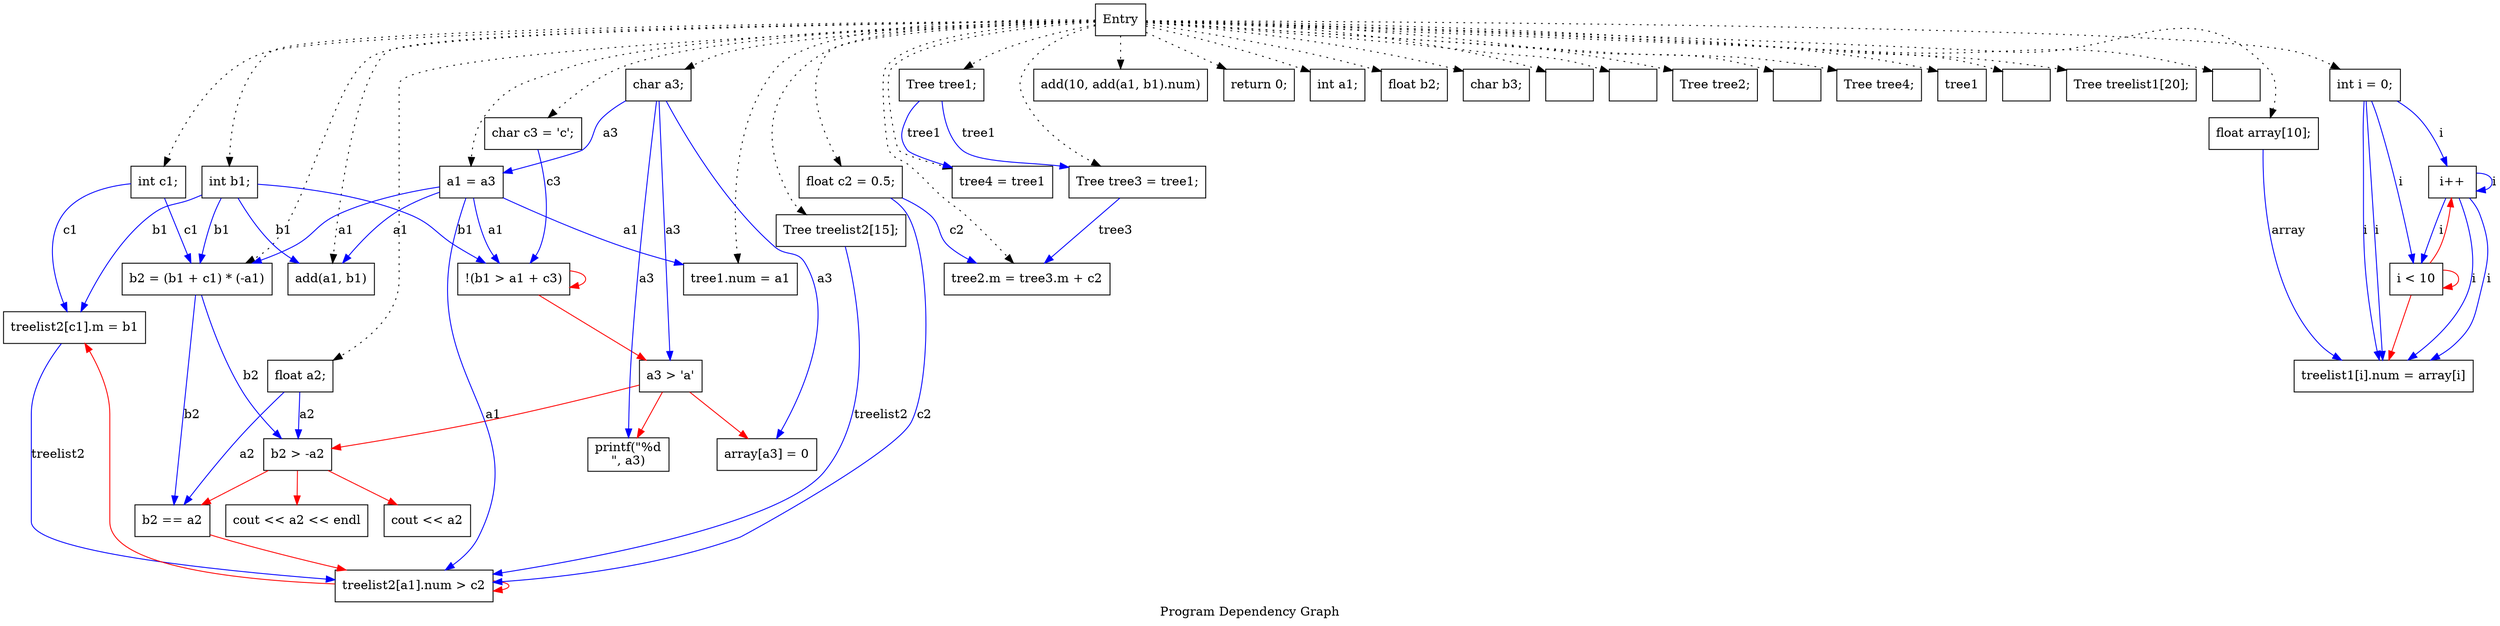 digraph "Program Dependency Graph" {
    label="Program Dependency Graph"

    Node0xffffffff [shape=record,label="{Entry}"];
    Node0x1 [shape=record,label="{add(a1, b1)}"];
    Node0xffffffff -> Node0x1[style = dotted]
    Node0x2 [shape=record,label="{add(10, add(a1, b1).num)}"];
    Node0xffffffff -> Node0x2[style = dotted]
    Node0x3 [shape=record,label="{return 0;}"];
    Node0xffffffff -> Node0x3[style = dotted]
    Node0x6 [shape=record,label="{treelist2[c1].m = b1}"];
    Node0x7 [shape=record,label="{treelist2[a1].num \> c2}"];
    Node0x7 -> Node0x6[color = red]
    Node0x7 -> Node0x7[color = red]
    Node0x8 [shape=record,label="{b2 == a2}"];
    Node0x8 -> Node0x7[color = red]
    Node0x9 [shape=record,label="{cout \<\< a2}"];
    Node0x10 [shape=record,label="{cout \<\< a2 \<\< endl}"];
    Node0x11 [shape=record,label="{b2 \> -a2}"];
    Node0x11 -> Node0x9[color = red]
    Node0x11 -> Node0x10[color = red]
    Node0x11 -> Node0x8[color = red]
    Node0x12 [shape=record,label="{printf(\"%d\n\", a3)}"];
    Node0x13 [shape=record,label="{array[a3] = 0}"];
    Node0x14 [shape=record,label="{a3 \> 'a'}"];
    Node0x14 -> Node0x12[color = red]
    Node0x14 -> Node0x13[color = red]
    Node0x14 -> Node0x11[color = red]
    Node0x15 [shape=record,label="{!(b1 \> a1 + c3)}"];
    Node0x15 -> Node0x14[color = red]
    Node0x15 -> Node0x15[color = red]
    Node0x16 [shape=record,label="{i++}"];
    Node0x17 [shape=record,label="{treelist1[i].num = array[i]}"];
    Node0x18 [shape=record,label="{i \< 10}"];
    Node0x18 -> Node0x16[color = red]
    Node0x18 -> Node0x17[color = red]
    Node0x18 -> Node0x18[color = red]
    Node0x19 [shape=record,label="{int a1;}"];
    Node0xffffffff -> Node0x19[style = dotted]
    Node0x20 [shape=record,label="{int b1;}"];
    Node0xffffffff -> Node0x20[style = dotted]
    Node0x21 [shape=record,label="{int c1;}"];
    Node0xffffffff -> Node0x21[style = dotted]
    Node0x22 [shape=record,label="{float a2;}"];
    Node0xffffffff -> Node0x22[style = dotted]
    Node0x23 [shape=record,label="{float b2;}"];
    Node0xffffffff -> Node0x23[style = dotted]
    Node0x24 [shape=record,label="{float c2 = 0.5;}"];
    Node0xffffffff -> Node0x24[style = dotted]
    Node0x25 [shape=record,label="{char a3;}"];
    Node0xffffffff -> Node0x25[style = dotted]
    Node0x26 [shape=record,label="{char b3;}"];
    Node0xffffffff -> Node0x26[style = dotted]
    Node0x27 [shape=record,label="{char c3 = 'c';}"];
    Node0xffffffff -> Node0x27[style = dotted]
    Node0x28 [shape=record,label="{a1 = a3}"];
    Node0xffffffff -> Node0x28[style = dotted]
    Node0x29 [shape=record,label="{b2 = (b1 + c1) * (-a1)}"];
    Node0xffffffff -> Node0x29[style = dotted]
    Node0x30 [shape=record,label="{}"];
    Node0xffffffff -> Node0x30[style = dotted]
    Node0x31 [shape=record,label="{Tree tree1;}"];
    Node0xffffffff -> Node0x31[style = dotted]
    Node0x32 [shape=record,label="{}"];
    Node0xffffffff -> Node0x32[style = dotted]
    Node0x33 [shape=record,label="{Tree tree2;}"];
    Node0xffffffff -> Node0x33[style = dotted]
    Node0x34 [shape=record,label="{}"];
    Node0xffffffff -> Node0x34[style = dotted]
    Node0x35 [shape=record,label="{Tree tree4;}"];
    Node0xffffffff -> Node0x35[style = dotted]
    Node0x36 [shape=record,label="{tree1}"];
    Node0xffffffff -> Node0x36[style = dotted]
    Node0x37 [shape=record,label="{Tree tree3 = tree1;}"];
    Node0xffffffff -> Node0x37[style = dotted]
    Node0x38 [shape=record,label="{tree4 = tree1}"];
    Node0xffffffff -> Node0x38[style = dotted]
    Node0x39 [shape=record,label="{tree1.num = a1}"];
    Node0xffffffff -> Node0x39[style = dotted]
    Node0x40 [shape=record,label="{tree2.m = tree3.m + c2}"];
    Node0xffffffff -> Node0x40[style = dotted]
    Node0x41 [shape=record,label="{}"];
    Node0xffffffff -> Node0x41[style = dotted]
    Node0x42 [shape=record,label="{Tree treelist1[20];}"];
    Node0xffffffff -> Node0x42[style = dotted]
    Node0x43 [shape=record,label="{}"];
    Node0xffffffff -> Node0x43[style = dotted]
    Node0x44 [shape=record,label="{Tree treelist2[15];}"];
    Node0xffffffff -> Node0x44[style = dotted]
    Node0x45 [shape=record,label="{float array[10];}"];
    Node0xffffffff -> Node0x45[style = dotted]
    Node0x46 [shape=record,label="{int i = 0;}"];
    Node0xffffffff -> Node0x46[style = dotted]
    Node0x6 -> Node0x7[color = blue,label = "treelist2"]
    Node0x16 -> Node0x16[color = blue,label = "i"]
    Node0x16 -> Node0x17[color = blue,label = "i"]
    Node0x16 -> Node0x17[color = blue,label = "i"]
    Node0x16 -> Node0x18[color = blue,label = "i"]
    Node0x20 -> Node0x1[color = blue,label = "b1"]
    Node0x20 -> Node0x6[color = blue,label = "b1"]
    Node0x20 -> Node0x15[color = blue,label = "b1"]
    Node0x20 -> Node0x29[color = blue,label = "b1"]
    Node0x21 -> Node0x6[color = blue,label = "c1"]
    Node0x21 -> Node0x29[color = blue,label = "c1"]
    Node0x22 -> Node0x8[color = blue,label = "a2"]
    Node0x22 -> Node0x11[color = blue,label = "a2"]
    Node0x24 -> Node0x7[color = blue,label = "c2"]
    Node0x24 -> Node0x40[color = blue,label = "c2"]
    Node0x25 -> Node0x12[color = blue,label = "a3"]
    Node0x25 -> Node0x13[color = blue,label = "a3"]
    Node0x25 -> Node0x14[color = blue,label = "a3"]
    Node0x25 -> Node0x28[color = blue,label = "a3"]
    Node0x27 -> Node0x15[color = blue,label = "c3"]
    Node0x28 -> Node0x1[color = blue,label = "a1"]
    Node0x28 -> Node0x7[color = blue,label = "a1"]
    Node0x28 -> Node0x15[color = blue,label = "a1"]
    Node0x28 -> Node0x29[color = blue,label = "a1"]
    Node0x28 -> Node0x39[color = blue,label = "a1"]
    Node0x29 -> Node0x8[color = blue,label = "b2"]
    Node0x29 -> Node0x11[color = blue,label = "b2"]
    Node0x31 -> Node0x37[color = blue,label = "tree1"]
    Node0x31 -> Node0x38[color = blue,label = "tree1"]
    Node0x37 -> Node0x40[color = blue,label = "tree3"]
    Node0x44 -> Node0x7[color = blue,label = "treelist2"]
    Node0x45 -> Node0x17[color = blue,label = "array"]
    Node0x46 -> Node0x16[color = blue,label = "i"]
    Node0x46 -> Node0x17[color = blue,label = "i"]
    Node0x46 -> Node0x17[color = blue,label = "i"]
    Node0x46 -> Node0x18[color = blue,label = "i"]
}
